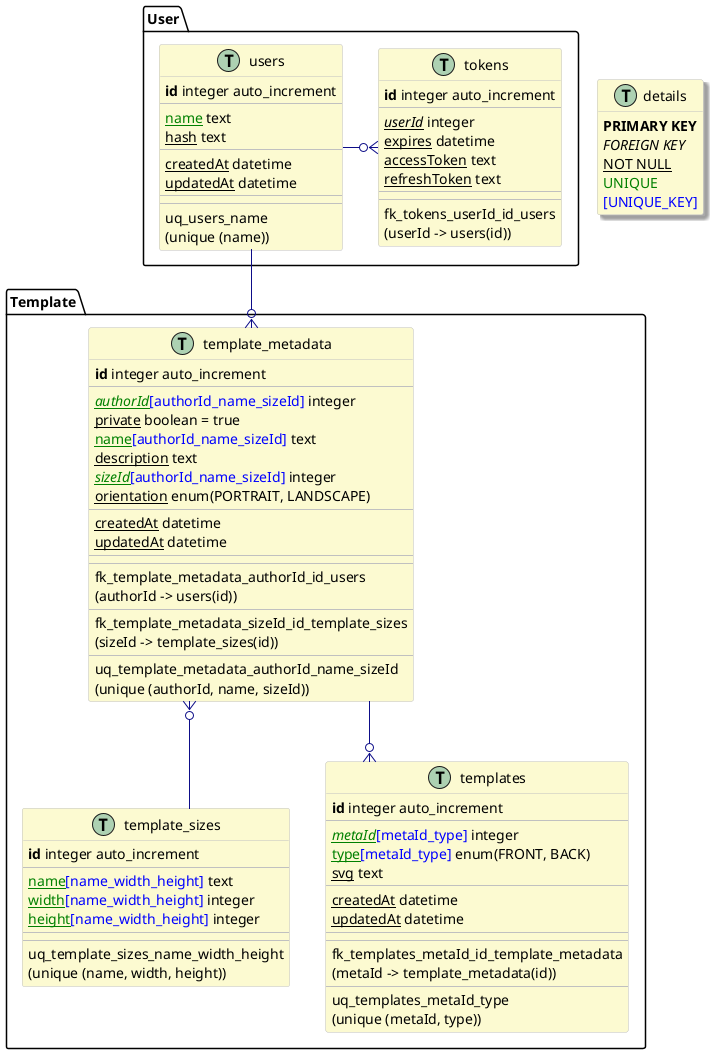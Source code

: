 @startuml
' styles
skinparam linetype ortho
skinparam shadowing false
skinparam shadowing<<with_shadow>> true

!unquoted function Table($name) return "class " + $name + " <<table>> << (T,#add1b2) >>"
!unquoted function primary_key(x) return "<b>" + x + "</b>"
!unquoted function foreign_key(x) return "<i>" + x + "</i>"
!unquoted function unique(x) return "<color:green>" + x + "</color>"
!unquoted function unique_key(x) return "<color:blue>[" + x + "]</color>"
!unquoted function $not_null(x) return "<u>" + x + "</u>"
!unquoted function unique_not_null(x) return "<color:green><u>" + x + "</u></color>"
!unquoted function foreign_key_not_null(x) return "<i><u>" + x + "</u></i>"
!unquoted function unique_foreign_key_not_null(x) return "<color:green><i><u>" + x + "</u></i></color>"

skinparam class {
    ArrowColor #0d0d88
    ArrowStyle Bold
}

skinparam class<<table>> {
    BorderColor #c0c0c0
    BackgroundColor #fcfad1
}

hide methods
hide stereotypes

Table(details) <<with_shadow>> {
    primary_key(PRIMARY KEY)
    foreign_key(FOREIGN KEY)
    $not_null(NOT NULL)
    unique(UNIQUE)
    unique_key(UNIQUE_KEY)
}

' entities
package "User" {
    Table(users) {
        primary_key(id) integer auto_increment
        ---
        unique_not_null(name) text
        $not_null(hash) text
        ---
        $not_null(createdAt) datetime
        $not_null(updatedAt) datetime
        ---
        ---
        uq_users_name
        (unique (name))
    }

    Table(tokens) {
        primary_key(id) integer auto_increment
        ---
        foreign_key_not_null(userId) integer
        $not_null(expires) datetime
        $not_null(accessToken) text
        $not_null(refreshToken) text
        ---
        ---
        fk_tokens_userId_id_users
        (userId -> users(id))
    }
}

package "Template" {
    Table(template_sizes) {
        primary_key(id) integer auto_increment
        ---
        unique_not_null(name)unique_key(name_width_height) text
        unique_not_null(width)unique_key(name_width_height) integer
        unique_not_null(height)unique_key(name_width_height) integer
        ---
        ---
        uq_template_sizes_name_width_height
        (unique (name, width, height))
    }

    Table(template_metadata) {
        primary_key(id) integer auto_increment
        ---
        unique_foreign_key_not_null(authorId)unique_key(authorId_name_sizeId) integer
        $not_null(private) boolean = true
        unique_not_null(name)unique_key(authorId_name_sizeId) text
        $not_null(description) text
        unique_foreign_key_not_null(sizeId)unique_key(authorId_name_sizeId) integer
        $not_null(orientation) enum(PORTRAIT, LANDSCAPE)
        ---
        $not_null(createdAt) datetime
        $not_null(updatedAt) datetime
        ---
        ---
        fk_template_metadata_authorId_id_users
        (authorId -> users(id))
        ---
        fk_template_metadata_sizeId_id_template_sizes
        (sizeId -> template_sizes(id))
        ---
        uq_template_metadata_authorId_name_sizeId
        (unique (authorId, name, sizeId))
    }

    Table(templates) {
        primary_key(id) integer auto_increment
        ---
        unique_foreign_key_not_null(metaId)unique_key(metaId_type) integer
        unique_not_null(type)unique_key(metaId_type) enum(FRONT, BACK)
        $not_null(svg) text
        ---
        $not_null(createdAt) datetime
        $not_null(updatedAt) datetime
        ---
        ---
        fk_templates_metaId_id_template_metadata
        (metaId -> template_metadata(id))
        ---
        uq_templates_metaId_type
        (unique (metaId, type))
    }
}

' relations
users -r-o{ tokens
template_metadata --o{ templates
users --o{ template_metadata
template_metadata }o-- template_sizes
@enduml
